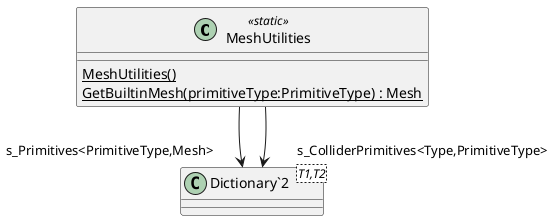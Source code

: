@startuml
class MeshUtilities <<static>> {
    {static} MeshUtilities()
    {static} GetBuiltinMesh(primitiveType:PrimitiveType) : Mesh
}
class "Dictionary`2"<T1,T2> {
}
MeshUtilities --> "s_Primitives<PrimitiveType,Mesh>" "Dictionary`2"
MeshUtilities --> "s_ColliderPrimitives<Type,PrimitiveType>" "Dictionary`2"
@enduml
